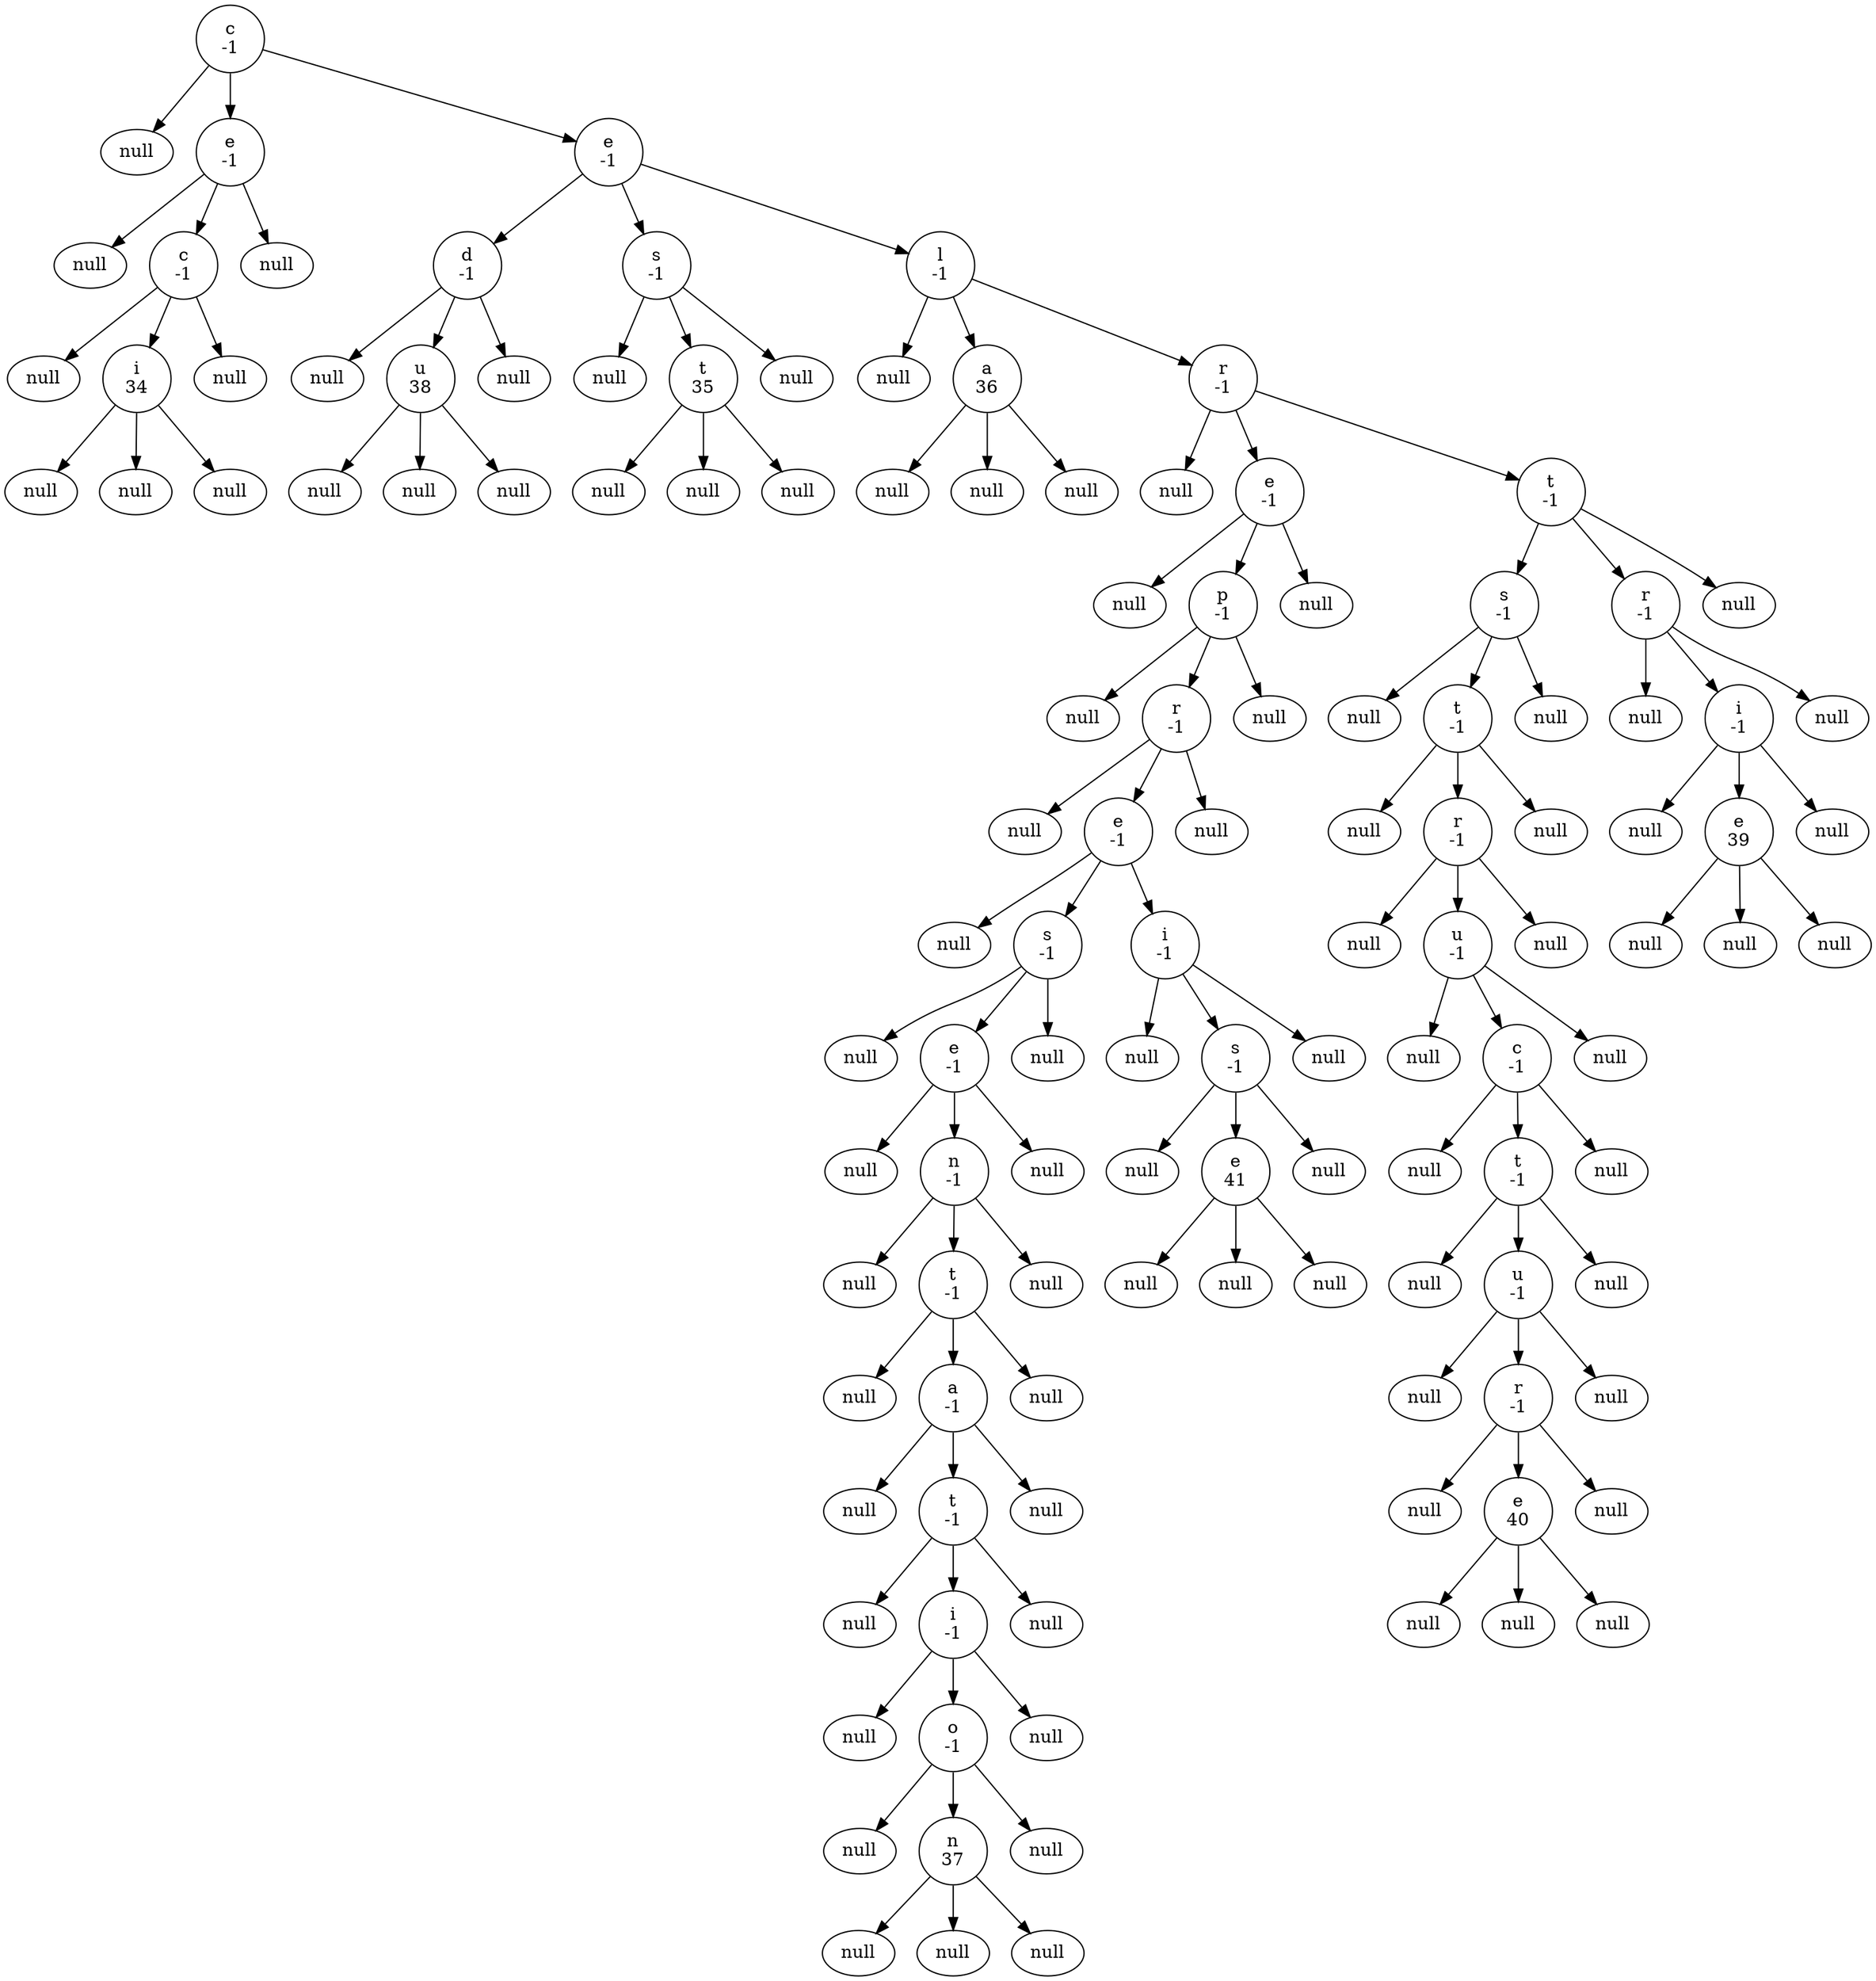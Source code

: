 digraph G{
trieHybrideimplementationTrieHybride6477463f [label="c\n-1"]
trieHybrideimplementationTrieHybride6477463f -> null594
null594 [label="null"]
trieHybrideimplementationTrieHybride6477463f -> trieHybrideimplementationTrieHybride3d71d552
trieHybrideimplementationTrieHybride3d71d552 [label="e\n-1"]
trieHybrideimplementationTrieHybride3d71d552 -> null595
null595 [label="null"]
trieHybrideimplementationTrieHybride3d71d552 -> trieHybrideimplementationTrieHybride1cf4f579
trieHybrideimplementationTrieHybride1cf4f579 [label="c\n-1"]
trieHybrideimplementationTrieHybride1cf4f579 -> null596
null596 [label="null"]
trieHybrideimplementationTrieHybride1cf4f579 -> trieHybrideimplementationTrieHybride18769467
trieHybrideimplementationTrieHybride18769467 [label="i\n34"]
trieHybrideimplementationTrieHybride18769467 -> null597
null597 [label="null"]
trieHybrideimplementationTrieHybride18769467 -> null598
null598 [label="null"]
trieHybrideimplementationTrieHybride18769467 -> null599
null599 [label="null"]
trieHybrideimplementationTrieHybride1cf4f579 -> null600
null600 [label="null"]
trieHybrideimplementationTrieHybride3d71d552 -> null601
null601 [label="null"]
trieHybrideimplementationTrieHybride6477463f -> trieHybrideimplementationTrieHybride46ee7fe8
trieHybrideimplementationTrieHybride46ee7fe8 [label="e\n-1"]
trieHybrideimplementationTrieHybride46ee7fe8 -> trieHybrideimplementationTrieHybride7506e922
trieHybrideimplementationTrieHybride7506e922 [label="d\n-1"]
trieHybrideimplementationTrieHybride7506e922 -> null602
null602 [label="null"]
trieHybrideimplementationTrieHybride7506e922 -> trieHybrideimplementationTrieHybride4ee285c6
trieHybrideimplementationTrieHybride4ee285c6 [label="u\n38"]
trieHybrideimplementationTrieHybride4ee285c6 -> null603
null603 [label="null"]
trieHybrideimplementationTrieHybride4ee285c6 -> null604
null604 [label="null"]
trieHybrideimplementationTrieHybride4ee285c6 -> null605
null605 [label="null"]
trieHybrideimplementationTrieHybride7506e922 -> null606
null606 [label="null"]
trieHybrideimplementationTrieHybride46ee7fe8 -> trieHybrideimplementationTrieHybride621be5d1
trieHybrideimplementationTrieHybride621be5d1 [label="s\n-1"]
trieHybrideimplementationTrieHybride621be5d1 -> null607
null607 [label="null"]
trieHybrideimplementationTrieHybride621be5d1 -> trieHybrideimplementationTrieHybride573fd745
trieHybrideimplementationTrieHybride573fd745 [label="t\n35"]
trieHybrideimplementationTrieHybride573fd745 -> null608
null608 [label="null"]
trieHybrideimplementationTrieHybride573fd745 -> null609
null609 [label="null"]
trieHybrideimplementationTrieHybride573fd745 -> null610
null610 [label="null"]
trieHybrideimplementationTrieHybride621be5d1 -> null611
null611 [label="null"]
trieHybrideimplementationTrieHybride46ee7fe8 -> trieHybrideimplementationTrieHybride15327b79
trieHybrideimplementationTrieHybride15327b79 [label="l\n-1"]
trieHybrideimplementationTrieHybride15327b79 -> null612
null612 [label="null"]
trieHybrideimplementationTrieHybride15327b79 -> trieHybrideimplementationTrieHybride4f2410ac
trieHybrideimplementationTrieHybride4f2410ac [label="a\n36"]
trieHybrideimplementationTrieHybride4f2410ac -> null613
null613 [label="null"]
trieHybrideimplementationTrieHybride4f2410ac -> null614
null614 [label="null"]
trieHybrideimplementationTrieHybride4f2410ac -> null615
null615 [label="null"]
trieHybrideimplementationTrieHybride15327b79 -> trieHybrideimplementationTrieHybride722c41f4
trieHybrideimplementationTrieHybride722c41f4 [label="r\n-1"]
trieHybrideimplementationTrieHybride722c41f4 -> null616
null616 [label="null"]
trieHybrideimplementationTrieHybride722c41f4 -> trieHybrideimplementationTrieHybride5b80350b
trieHybrideimplementationTrieHybride5b80350b [label="e\n-1"]
trieHybrideimplementationTrieHybride5b80350b -> null617
null617 [label="null"]
trieHybrideimplementationTrieHybride5b80350b -> trieHybrideimplementationTrieHybride5d6f64b1
trieHybrideimplementationTrieHybride5d6f64b1 [label="p\n-1"]
trieHybrideimplementationTrieHybride5d6f64b1 -> null618
null618 [label="null"]
trieHybrideimplementationTrieHybride5d6f64b1 -> trieHybrideimplementationTrieHybride32a1bec0
trieHybrideimplementationTrieHybride32a1bec0 [label="r\n-1"]
trieHybrideimplementationTrieHybride32a1bec0 -> null619
null619 [label="null"]
trieHybrideimplementationTrieHybride32a1bec0 -> trieHybrideimplementationTrieHybride22927a81
trieHybrideimplementationTrieHybride22927a81 [label="e\n-1"]
trieHybrideimplementationTrieHybride22927a81 -> null620
null620 [label="null"]
trieHybrideimplementationTrieHybride22927a81 -> trieHybrideimplementationTrieHybride78e03bb5
trieHybrideimplementationTrieHybride78e03bb5 [label="s\n-1"]
trieHybrideimplementationTrieHybride78e03bb5 -> null621
null621 [label="null"]
trieHybrideimplementationTrieHybride78e03bb5 -> trieHybrideimplementationTrieHybride5e8c92f4
trieHybrideimplementationTrieHybride5e8c92f4 [label="e\n-1"]
trieHybrideimplementationTrieHybride5e8c92f4 -> null622
null622 [label="null"]
trieHybrideimplementationTrieHybride5e8c92f4 -> trieHybrideimplementationTrieHybride61e4705b
trieHybrideimplementationTrieHybride61e4705b [label="n\n-1"]
trieHybrideimplementationTrieHybride61e4705b -> null623
null623 [label="null"]
trieHybrideimplementationTrieHybride61e4705b -> trieHybrideimplementationTrieHybride50134894
trieHybrideimplementationTrieHybride50134894 [label="t\n-1"]
trieHybrideimplementationTrieHybride50134894 -> null624
null624 [label="null"]
trieHybrideimplementationTrieHybride50134894 -> trieHybrideimplementationTrieHybride2957fcb0
trieHybrideimplementationTrieHybride2957fcb0 [label="a\n-1"]
trieHybrideimplementationTrieHybride2957fcb0 -> null625
null625 [label="null"]
trieHybrideimplementationTrieHybride2957fcb0 -> trieHybrideimplementationTrieHybride1376c05c
trieHybrideimplementationTrieHybride1376c05c [label="t\n-1"]
trieHybrideimplementationTrieHybride1376c05c -> null626
null626 [label="null"]
trieHybrideimplementationTrieHybride1376c05c -> trieHybrideimplementationTrieHybride51521cc1
trieHybrideimplementationTrieHybride51521cc1 [label="i\n-1"]
trieHybrideimplementationTrieHybride51521cc1 -> null627
null627 [label="null"]
trieHybrideimplementationTrieHybride51521cc1 -> trieHybrideimplementationTrieHybride1b4fb997
trieHybrideimplementationTrieHybride1b4fb997 [label="o\n-1"]
trieHybrideimplementationTrieHybride1b4fb997 -> null628
null628 [label="null"]
trieHybrideimplementationTrieHybride1b4fb997 -> trieHybrideimplementationTrieHybridedeb6432
trieHybrideimplementationTrieHybridedeb6432 [label="n\n37"]
trieHybrideimplementationTrieHybridedeb6432 -> null629
null629 [label="null"]
trieHybrideimplementationTrieHybridedeb6432 -> null630
null630 [label="null"]
trieHybrideimplementationTrieHybridedeb6432 -> null631
null631 [label="null"]
trieHybrideimplementationTrieHybride1b4fb997 -> null632
null632 [label="null"]
trieHybrideimplementationTrieHybride51521cc1 -> null633
null633 [label="null"]
trieHybrideimplementationTrieHybride1376c05c -> null634
null634 [label="null"]
trieHybrideimplementationTrieHybride2957fcb0 -> null635
null635 [label="null"]
trieHybrideimplementationTrieHybride50134894 -> null636
null636 [label="null"]
trieHybrideimplementationTrieHybride61e4705b -> null637
null637 [label="null"]
trieHybrideimplementationTrieHybride5e8c92f4 -> null638
null638 [label="null"]
trieHybrideimplementationTrieHybride78e03bb5 -> null639
null639 [label="null"]
trieHybrideimplementationTrieHybride22927a81 -> trieHybrideimplementationTrieHybride28ba21f3
trieHybrideimplementationTrieHybride28ba21f3 [label="i\n-1"]
trieHybrideimplementationTrieHybride28ba21f3 -> null640
null640 [label="null"]
trieHybrideimplementationTrieHybride28ba21f3 -> trieHybrideimplementationTrieHybride694f9431
trieHybrideimplementationTrieHybride694f9431 [label="s\n-1"]
trieHybrideimplementationTrieHybride694f9431 -> null641
null641 [label="null"]
trieHybrideimplementationTrieHybride694f9431 -> trieHybrideimplementationTrieHybridef2a0b8e
trieHybrideimplementationTrieHybridef2a0b8e [label="e\n41"]
trieHybrideimplementationTrieHybridef2a0b8e -> null642
null642 [label="null"]
trieHybrideimplementationTrieHybridef2a0b8e -> null643
null643 [label="null"]
trieHybrideimplementationTrieHybridef2a0b8e -> null644
null644 [label="null"]
trieHybrideimplementationTrieHybride694f9431 -> null645
null645 [label="null"]
trieHybrideimplementationTrieHybride28ba21f3 -> null646
null646 [label="null"]
trieHybrideimplementationTrieHybride32a1bec0 -> null647
null647 [label="null"]
trieHybrideimplementationTrieHybride5d6f64b1 -> null648
null648 [label="null"]
trieHybrideimplementationTrieHybride5b80350b -> null649
null649 [label="null"]
trieHybrideimplementationTrieHybride722c41f4 -> trieHybrideimplementationTrieHybride593634ad
trieHybrideimplementationTrieHybride593634ad [label="t\n-1"]
trieHybrideimplementationTrieHybride593634ad -> trieHybrideimplementationTrieHybride20fa23c1
trieHybrideimplementationTrieHybride20fa23c1 [label="s\n-1"]
trieHybrideimplementationTrieHybride20fa23c1 -> null650
null650 [label="null"]
trieHybrideimplementationTrieHybride20fa23c1 -> trieHybrideimplementationTrieHybride3581c5f3
trieHybrideimplementationTrieHybride3581c5f3 [label="t\n-1"]
trieHybrideimplementationTrieHybride3581c5f3 -> null651
null651 [label="null"]
trieHybrideimplementationTrieHybride3581c5f3 -> trieHybrideimplementationTrieHybride6aa8ceb6
trieHybrideimplementationTrieHybride6aa8ceb6 [label="r\n-1"]
trieHybrideimplementationTrieHybride6aa8ceb6 -> null652
null652 [label="null"]
trieHybrideimplementationTrieHybride6aa8ceb6 -> trieHybrideimplementationTrieHybride2530c12
trieHybrideimplementationTrieHybride2530c12 [label="u\n-1"]
trieHybrideimplementationTrieHybride2530c12 -> null653
null653 [label="null"]
trieHybrideimplementationTrieHybride2530c12 -> trieHybrideimplementationTrieHybride73c6c3b2
trieHybrideimplementationTrieHybride73c6c3b2 [label="c\n-1"]
trieHybrideimplementationTrieHybride73c6c3b2 -> null654
null654 [label="null"]
trieHybrideimplementationTrieHybride73c6c3b2 -> trieHybrideimplementationTrieHybride48533e64
trieHybrideimplementationTrieHybride48533e64 [label="t\n-1"]
trieHybrideimplementationTrieHybride48533e64 -> null655
null655 [label="null"]
trieHybrideimplementationTrieHybride48533e64 -> trieHybrideimplementationTrieHybride64a294a6
trieHybrideimplementationTrieHybride64a294a6 [label="u\n-1"]
trieHybrideimplementationTrieHybride64a294a6 -> null656
null656 [label="null"]
trieHybrideimplementationTrieHybride64a294a6 -> trieHybrideimplementationTrieHybride7e0b37bc
trieHybrideimplementationTrieHybride7e0b37bc [label="r\n-1"]
trieHybrideimplementationTrieHybride7e0b37bc -> null657
null657 [label="null"]
trieHybrideimplementationTrieHybride7e0b37bc -> trieHybrideimplementationTrieHybride3b95a09c
trieHybrideimplementationTrieHybride3b95a09c [label="e\n40"]
trieHybrideimplementationTrieHybride3b95a09c -> null658
null658 [label="null"]
trieHybrideimplementationTrieHybride3b95a09c -> null659
null659 [label="null"]
trieHybrideimplementationTrieHybride3b95a09c -> null660
null660 [label="null"]
trieHybrideimplementationTrieHybride7e0b37bc -> null661
null661 [label="null"]
trieHybrideimplementationTrieHybride64a294a6 -> null662
null662 [label="null"]
trieHybrideimplementationTrieHybride48533e64 -> null663
null663 [label="null"]
trieHybrideimplementationTrieHybride73c6c3b2 -> null664
null664 [label="null"]
trieHybrideimplementationTrieHybride2530c12 -> null665
null665 [label="null"]
trieHybrideimplementationTrieHybride6aa8ceb6 -> null666
null666 [label="null"]
trieHybrideimplementationTrieHybride3581c5f3 -> null667
null667 [label="null"]
trieHybrideimplementationTrieHybride20fa23c1 -> null668
null668 [label="null"]
trieHybrideimplementationTrieHybride593634ad -> trieHybrideimplementationTrieHybride6ae40994
trieHybrideimplementationTrieHybride6ae40994 [label="r\n-1"]
trieHybrideimplementationTrieHybride6ae40994 -> null669
null669 [label="null"]
trieHybrideimplementationTrieHybride6ae40994 -> trieHybrideimplementationTrieHybride1a93a7ca
trieHybrideimplementationTrieHybride1a93a7ca [label="i\n-1"]
trieHybrideimplementationTrieHybride1a93a7ca -> null670
null670 [label="null"]
trieHybrideimplementationTrieHybride1a93a7ca -> trieHybrideimplementationTrieHybride3d82c5f3
trieHybrideimplementationTrieHybride3d82c5f3 [label="e\n39"]
trieHybrideimplementationTrieHybride3d82c5f3 -> null671
null671 [label="null"]
trieHybrideimplementationTrieHybride3d82c5f3 -> null672
null672 [label="null"]
trieHybrideimplementationTrieHybride3d82c5f3 -> null673
null673 [label="null"]
trieHybrideimplementationTrieHybride1a93a7ca -> null674
null674 [label="null"]
trieHybrideimplementationTrieHybride6ae40994 -> null675
null675 [label="null"]
trieHybrideimplementationTrieHybride593634ad -> null676
null676 [label="null"]
}